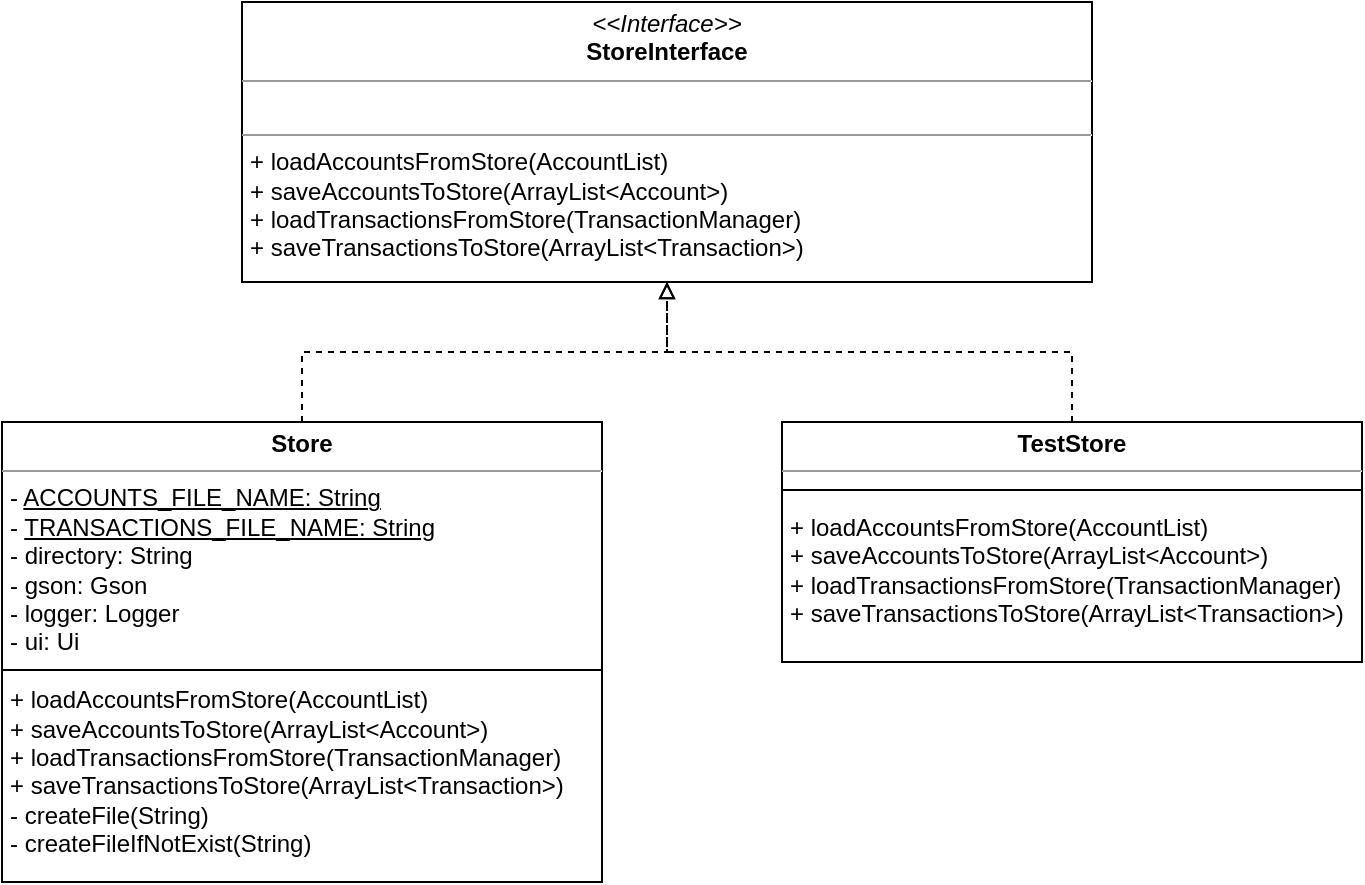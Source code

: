 <mxfile version="21.1.5" type="device">
  <diagram id="C5RBs43oDa-KdzZeNtuy" name="Page-1">
    <mxGraphModel dx="1306" dy="733" grid="1" gridSize="10" guides="1" tooltips="1" connect="1" arrows="1" fold="1" page="1" pageScale="1" pageWidth="827" pageHeight="1169" math="0" shadow="0">
      <root>
        <mxCell id="WIyWlLk6GJQsqaUBKTNV-0" />
        <mxCell id="WIyWlLk6GJQsqaUBKTNV-1" parent="WIyWlLk6GJQsqaUBKTNV-0" />
        <mxCell id="hZXU0f4fBwhrPy5RVXJt-4" style="edgeStyle=orthogonalEdgeStyle;rounded=0;orthogonalLoop=1;jettySize=auto;html=1;dashed=1;endArrow=block;endFill=0;" parent="WIyWlLk6GJQsqaUBKTNV-1" source="hZXU0f4fBwhrPy5RVXJt-0" target="hZXU0f4fBwhrPy5RVXJt-1" edge="1">
          <mxGeometry relative="1" as="geometry" />
        </mxCell>
        <mxCell id="hZXU0f4fBwhrPy5RVXJt-0" value="&lt;p style=&quot;margin:0px;margin-top:4px;text-align:center;&quot;&gt;&lt;b&gt;Store&lt;/b&gt;&lt;/p&gt;&lt;hr size=&quot;1&quot;&gt;&lt;p style=&quot;margin:0px;margin-left:4px;&quot;&gt;- &lt;u&gt;ACCOUNTS_FILE_NAME: String&lt;br&gt;&lt;/u&gt;&lt;/p&gt;&lt;p style=&quot;margin:0px;margin-left:4px;&quot;&gt;- &lt;u&gt;TRANSACTIONS_FILE_NAME: String&lt;br&gt;&lt;/u&gt;&lt;/p&gt;&lt;p style=&quot;margin:0px;margin-left:4px;&quot;&gt;- directory: String&lt;/p&gt;&lt;p style=&quot;margin:0px;margin-left:4px;&quot;&gt;- gson: Gson&lt;/p&gt;&lt;p style=&quot;margin:0px;margin-left:4px;&quot;&gt;- logger: Logger&lt;/p&gt;&lt;p style=&quot;margin:0px;margin-left:4px;&quot;&gt;- ui: Ui&lt;/p&gt;&lt;p style=&quot;margin:0px;margin-left:4px;&quot;&gt;&lt;br&gt;&lt;/p&gt;&lt;p style=&quot;margin:0px;margin-left:4px;&quot;&gt;+&amp;nbsp;loadAccountsFromStore&lt;span style=&quot;background-color: initial; border-color: var(--border-color);&quot;&gt;(AccountList)&lt;/span&gt;&lt;/p&gt;&lt;p style=&quot;border-color: var(--border-color); margin: 0px 0px 0px 4px;&quot;&gt;+ saveAccountsToStore(ArrayList&amp;lt;Account&amp;gt;)&lt;/p&gt;&lt;p style=&quot;border-color: var(--border-color); margin: 0px 0px 0px 4px;&quot;&gt;+&amp;nbsp;loadTransactionsFromStore(TransactionManager)&lt;/p&gt;&lt;p style=&quot;border-color: var(--border-color); margin: 0px 0px 0px 4px;&quot;&gt;+&amp;nbsp;saveTransactionsToStore(ArrayList&amp;lt;Transaction&amp;gt;)&lt;br&gt;- createFile(String)&lt;/p&gt;&lt;p style=&quot;border-color: var(--border-color); margin: 0px 0px 0px 4px;&quot;&gt;- createFileIfNotExist(String)&lt;/p&gt;" style="verticalAlign=top;align=left;overflow=fill;fontSize=12;fontFamily=Helvetica;html=1;whiteSpace=wrap;" parent="WIyWlLk6GJQsqaUBKTNV-1" vertex="1">
          <mxGeometry x="90" y="320" width="300" height="230" as="geometry" />
        </mxCell>
        <mxCell id="hZXU0f4fBwhrPy5RVXJt-1" value="&lt;p style=&quot;margin:0px;margin-top:4px;text-align:center;&quot;&gt;&lt;i&gt;&amp;lt;&amp;lt;Interface&amp;gt;&amp;gt;&lt;/i&gt;&lt;br&gt;&lt;b&gt;StoreInterface&lt;/b&gt;&lt;/p&gt;&lt;hr size=&quot;1&quot;&gt;&lt;p style=&quot;margin:0px;margin-left:4px;&quot;&gt;&lt;br&gt;&lt;/p&gt;&lt;hr size=&quot;1&quot;&gt;&lt;p style=&quot;margin:0px;margin-left:4px;&quot;&gt;+&amp;nbsp;loadAccountsFromStore&lt;span style=&quot;background-color: initial;&quot;&gt;(AccountList)&lt;/span&gt;&lt;/p&gt;&lt;p style=&quot;margin:0px;margin-left:4px;&quot;&gt;+ saveAccountsToStore(ArrayList&amp;lt;Account&amp;gt;)&lt;/p&gt;&lt;p style=&quot;margin:0px;margin-left:4px;&quot;&gt;+&amp;nbsp;loadTransactionsFromStore(TransactionManager)&lt;/p&gt;&lt;p style=&quot;margin:0px;margin-left:4px;&quot;&gt;+&amp;nbsp;saveTransactionsToStore(ArrayList&amp;lt;Transaction&amp;gt;)&lt;/p&gt;" style="verticalAlign=top;align=left;overflow=fill;fontSize=12;fontFamily=Helvetica;html=1;whiteSpace=wrap;" parent="WIyWlLk6GJQsqaUBKTNV-1" vertex="1">
          <mxGeometry x="210" y="110" width="425" height="140" as="geometry" />
        </mxCell>
        <mxCell id="hZXU0f4fBwhrPy5RVXJt-5" style="edgeStyle=orthogonalEdgeStyle;rounded=0;orthogonalLoop=1;jettySize=auto;html=1;entryX=0.5;entryY=1;entryDx=0;entryDy=0;dashed=1;endArrow=block;endFill=0;" parent="WIyWlLk6GJQsqaUBKTNV-1" source="hZXU0f4fBwhrPy5RVXJt-2" target="hZXU0f4fBwhrPy5RVXJt-1" edge="1">
          <mxGeometry relative="1" as="geometry" />
        </mxCell>
        <mxCell id="hZXU0f4fBwhrPy5RVXJt-2" value="&lt;p style=&quot;margin:0px;margin-top:4px;text-align:center;&quot;&gt;&lt;b&gt;TestStore&lt;/b&gt;&lt;/p&gt;&lt;hr size=&quot;1&quot;&gt;&lt;p style=&quot;border-color: var(--border-color); margin: 0px 0px 0px 4px;&quot;&gt;&lt;br class=&quot;Apple-interchange-newline&quot;&gt;+&amp;nbsp;loadAccountsFromStore(AccountList)&lt;/p&gt;&lt;p style=&quot;border-color: var(--border-color); margin: 0px 0px 0px 4px;&quot;&gt;+ saveAccountsToStore(ArrayList&amp;lt;Account&amp;gt;)&lt;/p&gt;&lt;p style=&quot;border-color: var(--border-color); margin: 0px 0px 0px 4px;&quot;&gt;+&amp;nbsp;loadTransactionsFromStore(TransactionManager)&lt;/p&gt;&lt;p style=&quot;border-color: var(--border-color); margin: 0px 0px 0px 4px;&quot;&gt;+&amp;nbsp;saveTransactionsToStore(ArrayList&amp;lt;Transaction&amp;gt;)&lt;/p&gt;&lt;p style=&quot;margin:0px;margin-left:4px;&quot;&gt;&amp;nbsp;&lt;/p&gt;" style="verticalAlign=top;align=left;overflow=fill;fontSize=12;fontFamily=Helvetica;html=1;whiteSpace=wrap;" parent="WIyWlLk6GJQsqaUBKTNV-1" vertex="1">
          <mxGeometry x="480" y="320" width="290" height="120" as="geometry" />
        </mxCell>
        <mxCell id="hZXU0f4fBwhrPy5RVXJt-6" value="" style="line;strokeWidth=1;fillColor=none;align=left;verticalAlign=middle;spacingTop=-1;spacingLeft=3;spacingRight=3;rotatable=0;labelPosition=right;points=[];portConstraint=eastwest;strokeColor=inherit;" parent="WIyWlLk6GJQsqaUBKTNV-1" vertex="1">
          <mxGeometry x="90" y="440" width="300" height="8" as="geometry" />
        </mxCell>
        <mxCell id="hZXU0f4fBwhrPy5RVXJt-7" value="" style="line;strokeWidth=1;fillColor=none;align=left;verticalAlign=middle;spacingTop=-1;spacingLeft=3;spacingRight=3;rotatable=0;labelPosition=right;points=[];portConstraint=eastwest;strokeColor=inherit;" parent="WIyWlLk6GJQsqaUBKTNV-1" vertex="1">
          <mxGeometry x="480" y="350" width="290" height="8" as="geometry" />
        </mxCell>
      </root>
    </mxGraphModel>
  </diagram>
</mxfile>
